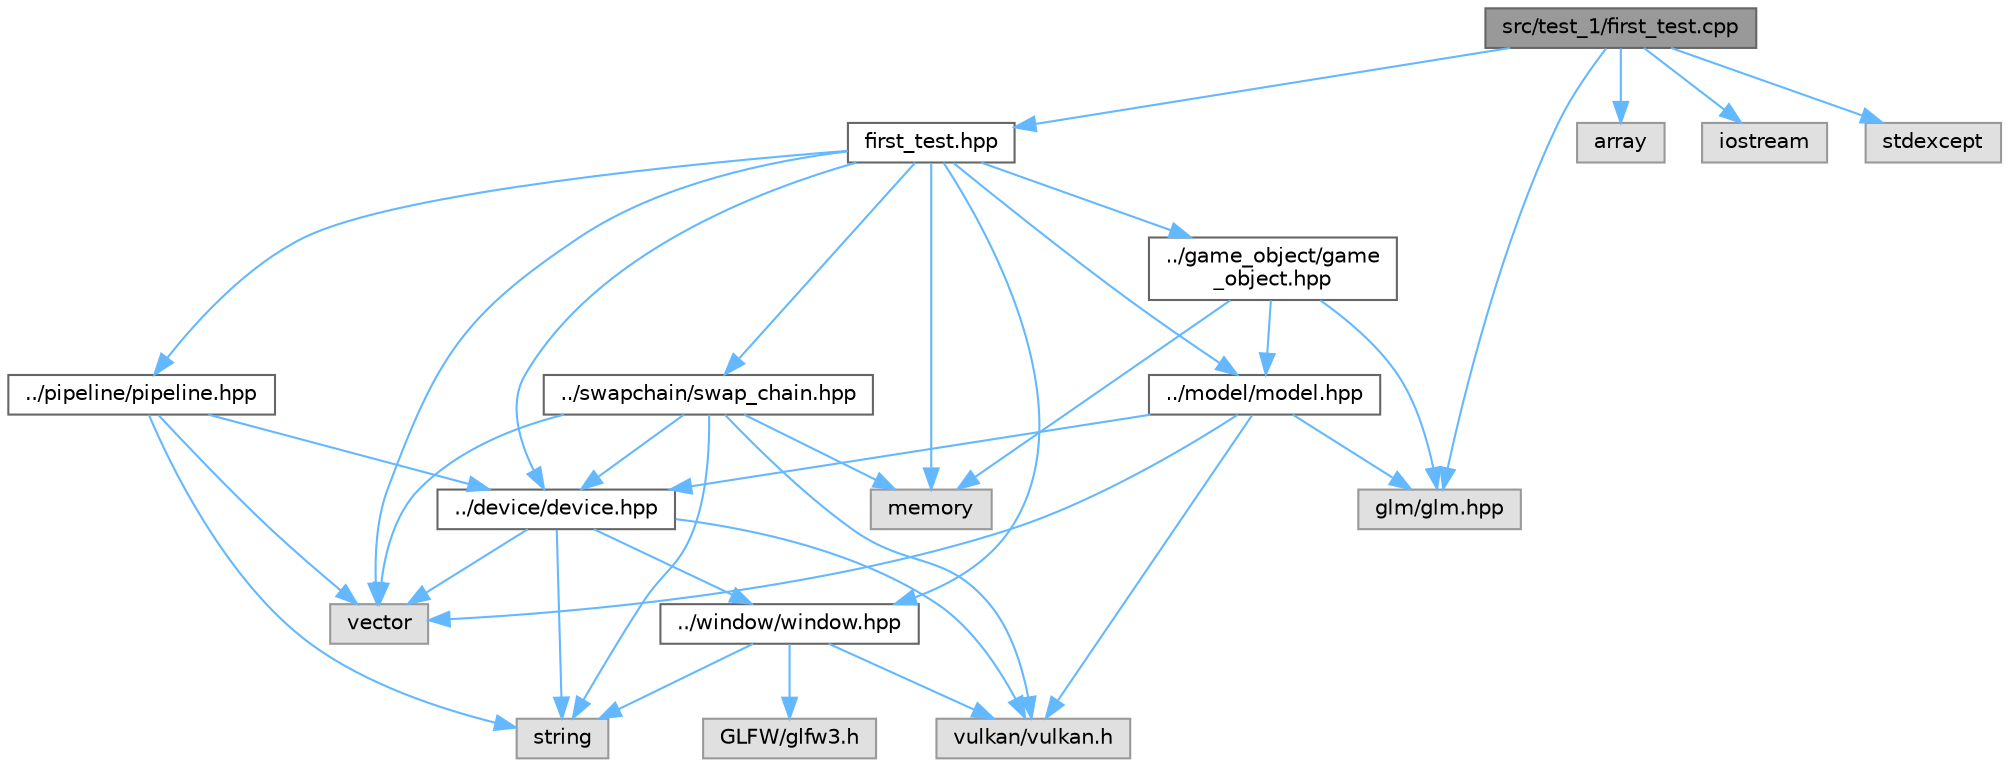 digraph "src/test_1/first_test.cpp"
{
 // LATEX_PDF_SIZE
  bgcolor="transparent";
  edge [fontname=Helvetica,fontsize=10,labelfontname=Helvetica,labelfontsize=10];
  node [fontname=Helvetica,fontsize=10,shape=box,height=0.2,width=0.4];
  Node1 [id="Node000001",label="src/test_1/first_test.cpp",height=0.2,width=0.4,color="gray40", fillcolor="grey60", style="filled", fontcolor="black",tooltip=" "];
  Node1 -> Node2 [id="edge71_Node000001_Node000002",color="steelblue1",style="solid",tooltip=" "];
  Node2 [id="Node000002",label="first_test.hpp",height=0.2,width=0.4,color="grey40", fillcolor="white", style="filled",URL="$first__test_8hpp.html",tooltip=" "];
  Node2 -> Node3 [id="edge72_Node000002_Node000003",color="steelblue1",style="solid",tooltip=" "];
  Node3 [id="Node000003",label="../device/device.hpp",height=0.2,width=0.4,color="grey40", fillcolor="white", style="filled",URL="$device_8hpp.html",tooltip=" "];
  Node3 -> Node4 [id="edge73_Node000003_Node000004",color="steelblue1",style="solid",tooltip=" "];
  Node4 [id="Node000004",label="vulkan/vulkan.h",height=0.2,width=0.4,color="grey60", fillcolor="#E0E0E0", style="filled",tooltip=" "];
  Node3 -> Node5 [id="edge74_Node000003_Node000005",color="steelblue1",style="solid",tooltip=" "];
  Node5 [id="Node000005",label="../window/window.hpp",height=0.2,width=0.4,color="grey40", fillcolor="white", style="filled",URL="$window_8hpp.html",tooltip=" "];
  Node5 -> Node4 [id="edge75_Node000005_Node000004",color="steelblue1",style="solid",tooltip=" "];
  Node5 -> Node6 [id="edge76_Node000005_Node000006",color="steelblue1",style="solid",tooltip=" "];
  Node6 [id="Node000006",label="GLFW/glfw3.h",height=0.2,width=0.4,color="grey60", fillcolor="#E0E0E0", style="filled",tooltip=" "];
  Node5 -> Node7 [id="edge77_Node000005_Node000007",color="steelblue1",style="solid",tooltip=" "];
  Node7 [id="Node000007",label="string",height=0.2,width=0.4,color="grey60", fillcolor="#E0E0E0", style="filled",tooltip=" "];
  Node3 -> Node7 [id="edge78_Node000003_Node000007",color="steelblue1",style="solid",tooltip=" "];
  Node3 -> Node8 [id="edge79_Node000003_Node000008",color="steelblue1",style="solid",tooltip=" "];
  Node8 [id="Node000008",label="vector",height=0.2,width=0.4,color="grey60", fillcolor="#E0E0E0", style="filled",tooltip=" "];
  Node2 -> Node9 [id="edge80_Node000002_Node000009",color="steelblue1",style="solid",tooltip=" "];
  Node9 [id="Node000009",label="../game_object/game\l_object.hpp",height=0.2,width=0.4,color="grey40", fillcolor="white", style="filled",URL="$game__object_8hpp.html",tooltip=" "];
  Node9 -> Node10 [id="edge81_Node000009_Node000010",color="steelblue1",style="solid",tooltip=" "];
  Node10 [id="Node000010",label="glm/glm.hpp",height=0.2,width=0.4,color="grey60", fillcolor="#E0E0E0", style="filled",tooltip=" "];
  Node9 -> Node11 [id="edge82_Node000009_Node000011",color="steelblue1",style="solid",tooltip=" "];
  Node11 [id="Node000011",label="../model/model.hpp",height=0.2,width=0.4,color="grey40", fillcolor="white", style="filled",URL="$model_8hpp.html",tooltip=" "];
  Node11 -> Node3 [id="edge83_Node000011_Node000003",color="steelblue1",style="solid",tooltip=" "];
  Node11 -> Node4 [id="edge84_Node000011_Node000004",color="steelblue1",style="solid",tooltip=" "];
  Node11 -> Node10 [id="edge85_Node000011_Node000010",color="steelblue1",style="solid",tooltip=" "];
  Node11 -> Node8 [id="edge86_Node000011_Node000008",color="steelblue1",style="solid",tooltip=" "];
  Node9 -> Node12 [id="edge87_Node000009_Node000012",color="steelblue1",style="solid",tooltip=" "];
  Node12 [id="Node000012",label="memory",height=0.2,width=0.4,color="grey60", fillcolor="#E0E0E0", style="filled",tooltip=" "];
  Node2 -> Node11 [id="edge88_Node000002_Node000011",color="steelblue1",style="solid",tooltip=" "];
  Node2 -> Node13 [id="edge89_Node000002_Node000013",color="steelblue1",style="solid",tooltip=" "];
  Node13 [id="Node000013",label="../pipeline/pipeline.hpp",height=0.2,width=0.4,color="grey40", fillcolor="white", style="filled",URL="$pipeline_8hpp.html",tooltip=" "];
  Node13 -> Node3 [id="edge90_Node000013_Node000003",color="steelblue1",style="solid",tooltip=" "];
  Node13 -> Node7 [id="edge91_Node000013_Node000007",color="steelblue1",style="solid",tooltip=" "];
  Node13 -> Node8 [id="edge92_Node000013_Node000008",color="steelblue1",style="solid",tooltip=" "];
  Node2 -> Node14 [id="edge93_Node000002_Node000014",color="steelblue1",style="solid",tooltip=" "];
  Node14 [id="Node000014",label="../swapchain/swap_chain.hpp",height=0.2,width=0.4,color="grey40", fillcolor="white", style="filled",URL="$swap__chain_8hpp.html",tooltip=" "];
  Node14 -> Node3 [id="edge94_Node000014_Node000003",color="steelblue1",style="solid",tooltip=" "];
  Node14 -> Node4 [id="edge95_Node000014_Node000004",color="steelblue1",style="solid",tooltip=" "];
  Node14 -> Node12 [id="edge96_Node000014_Node000012",color="steelblue1",style="solid",tooltip=" "];
  Node14 -> Node7 [id="edge97_Node000014_Node000007",color="steelblue1",style="solid",tooltip=" "];
  Node14 -> Node8 [id="edge98_Node000014_Node000008",color="steelblue1",style="solid",tooltip=" "];
  Node2 -> Node5 [id="edge99_Node000002_Node000005",color="steelblue1",style="solid",tooltip=" "];
  Node2 -> Node12 [id="edge100_Node000002_Node000012",color="steelblue1",style="solid",tooltip=" "];
  Node2 -> Node8 [id="edge101_Node000002_Node000008",color="steelblue1",style="solid",tooltip=" "];
  Node1 -> Node10 [id="edge102_Node000001_Node000010",color="steelblue1",style="solid",tooltip=" "];
  Node1 -> Node15 [id="edge103_Node000001_Node000015",color="steelblue1",style="solid",tooltip=" "];
  Node15 [id="Node000015",label="array",height=0.2,width=0.4,color="grey60", fillcolor="#E0E0E0", style="filled",tooltip=" "];
  Node1 -> Node16 [id="edge104_Node000001_Node000016",color="steelblue1",style="solid",tooltip=" "];
  Node16 [id="Node000016",label="iostream",height=0.2,width=0.4,color="grey60", fillcolor="#E0E0E0", style="filled",tooltip=" "];
  Node1 -> Node17 [id="edge105_Node000001_Node000017",color="steelblue1",style="solid",tooltip=" "];
  Node17 [id="Node000017",label="stdexcept",height=0.2,width=0.4,color="grey60", fillcolor="#E0E0E0", style="filled",tooltip=" "];
}
